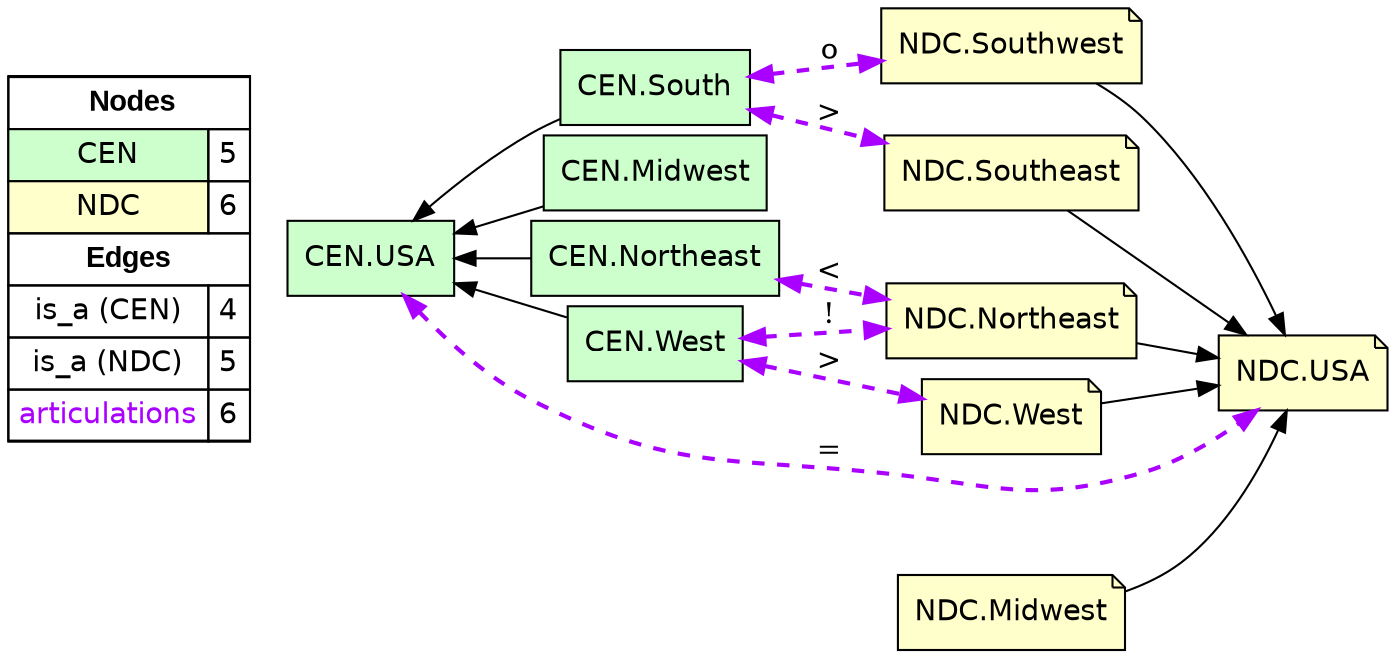 digraph{
rankdir=LR
node[shape=circle style=filled fillcolor="#FFFFFF"] 
node[shape=box style=filled fillcolor="#CCFFCC" fontname="helvetica"] 
"CEN.South"
"CEN.Midwest"
"CEN.USA"
"CEN.West"
"CEN.Northeast"
node[shape=circle style=filled fillcolor="#FFFFFF"] 
node[shape=note style=filled fillcolor="#FFFFCC" fontname="helvetica"] 
"NDC.Northeast"
"NDC.Midwest"
"NDC.Southwest"
"NDC.Southeast"
"NDC.USA"
"NDC.West"
edge[style=solid color="#000000" constraint=true penwidth=1 dir=forward]
edge[style=solid color="#000000" constraint=true penwidth=1 dir=forward]
"CEN.USA" -> "CEN.West" [dir=back]
"CEN.USA" -> "CEN.Northeast" [dir=back]
"CEN.USA" -> "CEN.Midwest" [dir=back]
"CEN.USA" -> "CEN.South" [dir=back]
edge[style=solid color="#000000" constraint=true penwidth=1 dir=forward]
edge[style=solid color="#000000" constraint=true penwidth=1 dir=forward]
"NDC.West" -> "NDC.USA"
"NDC.Southwest" -> "NDC.USA"
"NDC.Southeast" -> "NDC.USA"
"NDC.Midwest" -> "NDC.USA"
"NDC.Northeast" -> "NDC.USA"
edge[style=solid color="#000000" constraint=true penwidth=1 dir=forward]
edge[style=dashed color="#AA00FF" constraint=true penwidth=2 dir=both]
"CEN.Northeast" -> "NDC.Northeast" [label="<"]
"CEN.South" -> "NDC.Southwest" [label="o"]
"CEN.South" -> "NDC.Southeast" [label=">"]
"CEN.West" -> "NDC.Northeast" [label="!"]
"CEN.West" -> "NDC.West" [label=">"]
"CEN.USA" -> "NDC.USA" [label="="]
node[shape=box] 
{rank=source Legend [fillcolor= white margin=0 label=< 
 <TABLE BORDER="0" CELLBORDER="1" CELLSPACING="0" CELLPADDING="4"> 
<TR> <TD COLSPAN="2"><font face="Arial Black"> Nodes</font></TD> </TR> 
<TR> 
 <TD bgcolor="#CCFFCC" fontname="helvetica">CEN</TD> 
 <TD>5</TD> 
 </TR> 
<TR> 
 <TD bgcolor="#FFFFCC" fontname="helvetica">NDC</TD> 
 <TD>6</TD> 
 </TR> 
<TR> <TD COLSPAN="2"><font face = "Arial Black"> Edges </font></TD> </TR> 
<TR> 
 <TD><font color ="#000000">is_a (CEN)</font></TD><TD>4</TD>
</TR>
<TR> 
 <TD><font color ="#000000">is_a (NDC)</font></TD><TD>5</TD>
</TR>
<TR> 
 <TD><font color ="#AA00FF">articulations</font></TD><TD>6</TD>
</TR>
</TABLE> 
 >] } 
}